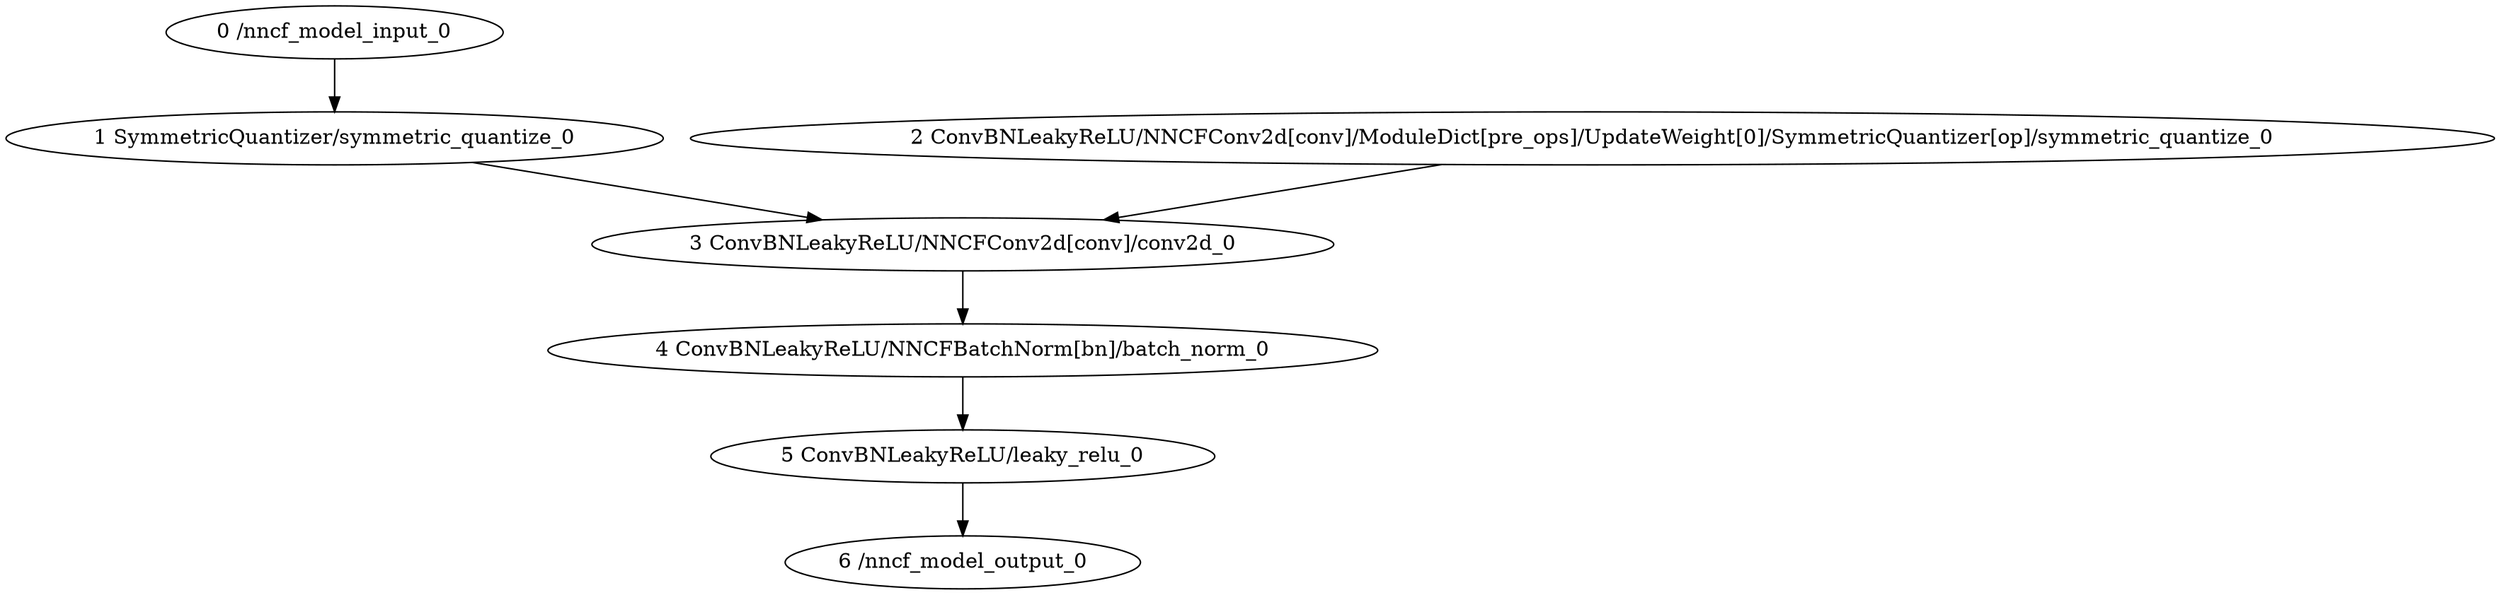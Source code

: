 strict digraph  {
"0 /nncf_model_input_0" [id=0, type=nncf_model_input];
"1 SymmetricQuantizer/symmetric_quantize_0" [id=1, type=symmetric_quantize];
"2 ConvBNLeakyReLU/NNCFConv2d[conv]/ModuleDict[pre_ops]/UpdateWeight[0]/SymmetricQuantizer[op]/symmetric_quantize_0" [id=2, type=symmetric_quantize];
"3 ConvBNLeakyReLU/NNCFConv2d[conv]/conv2d_0" [id=3, type=conv2d];
"4 ConvBNLeakyReLU/NNCFBatchNorm[bn]/batch_norm_0" [id=4, type=batch_norm];
"5 ConvBNLeakyReLU/leaky_relu_0" [id=5, type=leaky_relu];
"6 /nncf_model_output_0" [id=6, type=nncf_model_output];
"0 /nncf_model_input_0" -> "1 SymmetricQuantizer/symmetric_quantize_0";
"1 SymmetricQuantizer/symmetric_quantize_0" -> "3 ConvBNLeakyReLU/NNCFConv2d[conv]/conv2d_0";
"2 ConvBNLeakyReLU/NNCFConv2d[conv]/ModuleDict[pre_ops]/UpdateWeight[0]/SymmetricQuantizer[op]/symmetric_quantize_0" -> "3 ConvBNLeakyReLU/NNCFConv2d[conv]/conv2d_0";
"3 ConvBNLeakyReLU/NNCFConv2d[conv]/conv2d_0" -> "4 ConvBNLeakyReLU/NNCFBatchNorm[bn]/batch_norm_0";
"4 ConvBNLeakyReLU/NNCFBatchNorm[bn]/batch_norm_0" -> "5 ConvBNLeakyReLU/leaky_relu_0";
"5 ConvBNLeakyReLU/leaky_relu_0" -> "6 /nncf_model_output_0";
}
